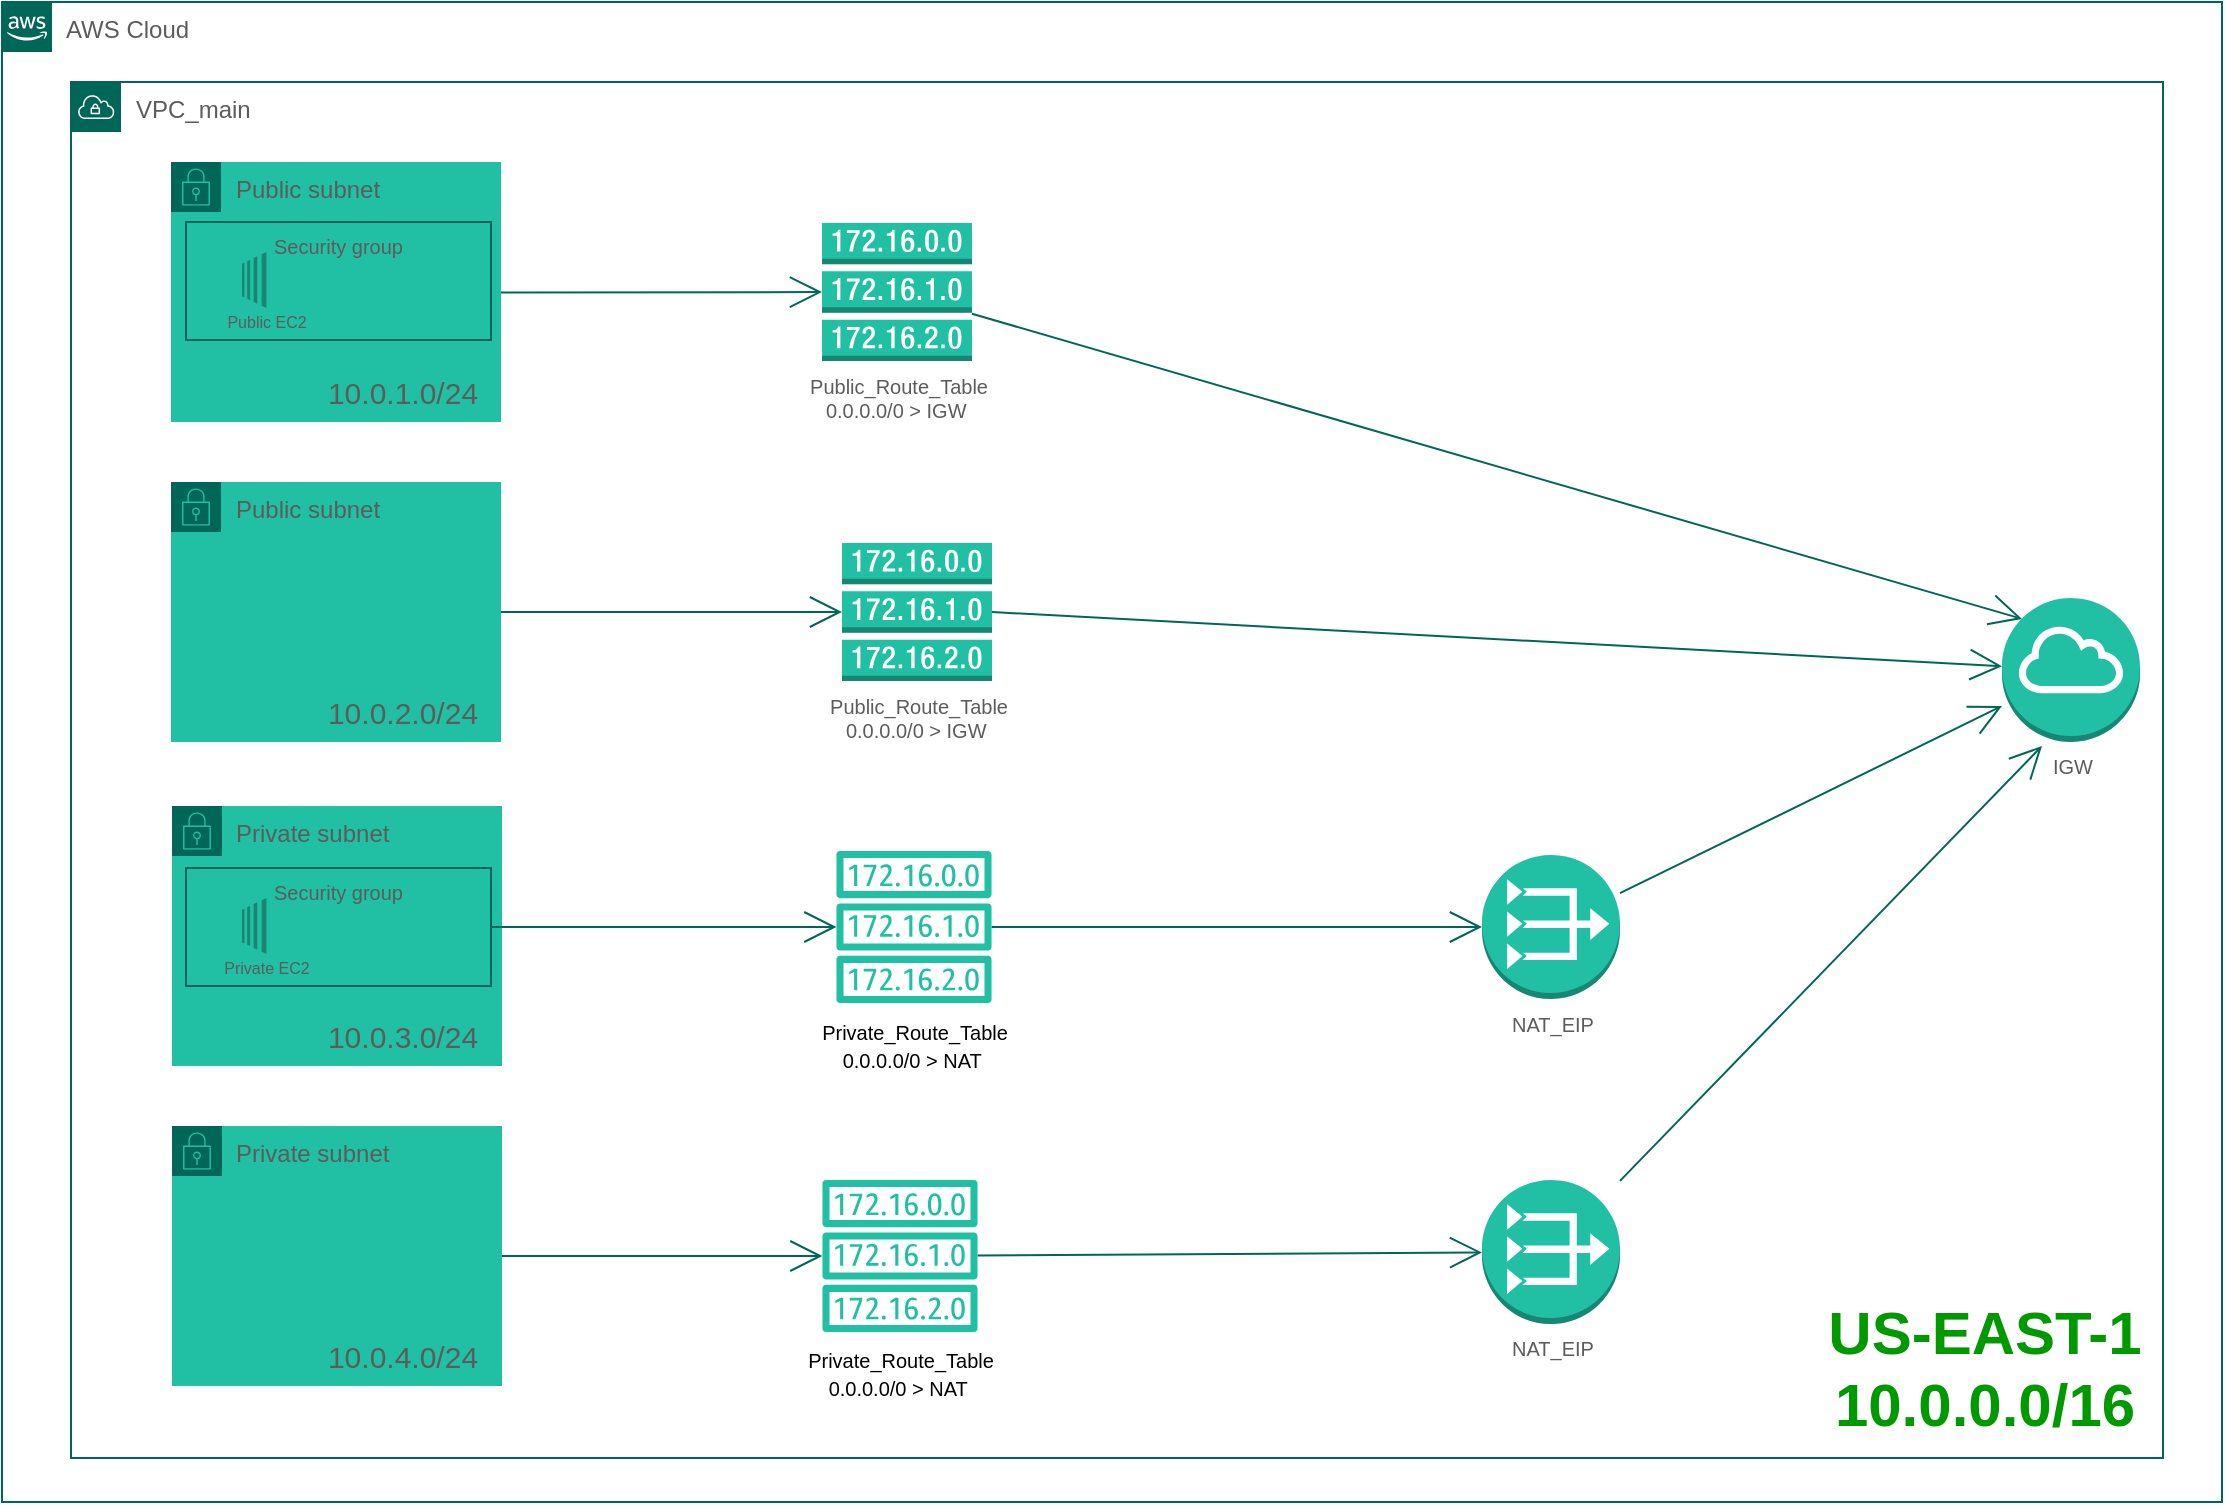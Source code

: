 <mxfile version="20.2.3" type="google"><diagram id="Ht1M8jgEwFfnCIfOTk4-" name="Page-1"><mxGraphModel grid="1" page="1" gridSize="10" guides="1" tooltips="1" connect="1" arrows="1" fold="1" pageScale="1" pageWidth="1169" pageHeight="827" math="0" shadow="0"><root><mxCell id="0"/><mxCell id="1" parent="0"/><mxCell id="UEzPUAAOIrF-is8g5C7q-74" value="AWS Cloud" style="points=[[0,0],[0.25,0],[0.5,0],[0.75,0],[1,0],[1,0.25],[1,0.5],[1,0.75],[1,1],[0.75,1],[0.5,1],[0.25,1],[0,1],[0,0.75],[0,0.5],[0,0.25]];outlineConnect=0;html=1;whiteSpace=wrap;fontSize=12;fontStyle=0;shape=mxgraph.aws4.group;grIcon=mxgraph.aws4.group_aws_cloud_alt;fillColor=none;verticalAlign=top;align=left;spacingLeft=30;dashed=0;container=1;pointerEvents=0;collapsible=0;recursiveResize=0;rounded=0;strokeColor=#006658;fontColor=#5C5C5C;" vertex="1" parent="1"><mxGeometry x="30" y="38" width="1110" height="750" as="geometry"/></mxCell><mxCell id="8PniJbXsMoucyq0xySb_-27" value="VPC_main" style="points=[[0,0],[0.25,0],[0.5,0],[0.75,0],[1,0],[1,0.25],[1,0.5],[1,0.75],[1,1],[0.75,1],[0.5,1],[0.25,1],[0,1],[0,0.75],[0,0.5],[0,0.25]];outlineConnect=0;html=1;whiteSpace=wrap;fontSize=12;fontStyle=0;container=1;pointerEvents=0;collapsible=0;recursiveResize=0;shape=mxgraph.aws4.group;grIcon=mxgraph.aws4.group_vpc;fillColor=none;verticalAlign=top;align=left;spacingLeft=30;dashed=0;rounded=0;strokeColor=#006658;fontColor=#5C5C5C;" vertex="1" parent="UEzPUAAOIrF-is8g5C7q-74"><mxGeometry x="34.5" y="40" width="1046" height="688" as="geometry"/></mxCell><mxCell id="8PniJbXsMoucyq0xySb_-30" value="&lt;font size=&quot;1&quot; color=&quot;#009900&quot;&gt;&lt;b style=&quot;font-size: 30px;&quot;&gt;US-EAST-1&lt;br&gt;10.0.0.0/16&lt;/b&gt;&lt;/font&gt;" style="text;html=1;resizable=0;autosize=1;align=center;verticalAlign=middle;points=[];fillColor=none;strokeColor=none;rounded=0;fontColor=#5C5C5C;" vertex="1" parent="8PniJbXsMoucyq0xySb_-27"><mxGeometry x="866" y="598" width="180" height="90" as="geometry"/></mxCell><mxCell id="8PniJbXsMoucyq0xySb_-112" style="rounded=0;orthogonalLoop=1;jettySize=auto;html=1;fontSize=12;fontColor=#5C5C5C;endArrow=open;startSize=14;endSize=14;strokeColor=#006658;fillColor=#21C0A5;" edge="1" parent="8PniJbXsMoucyq0xySb_-27" target="8PniJbXsMoucyq0xySb_-70"><mxGeometry relative="1" as="geometry"><mxPoint x="215" y="105.206" as="sourcePoint"/><mxPoint x="375.5" y="99.77" as="targetPoint"/></mxGeometry></mxCell><mxCell id="8PniJbXsMoucyq0xySb_-31" value="Public subnet" style="points=[[0,0],[0.25,0],[0.5,0],[0.75,0],[1,0],[1,0.25],[1,0.5],[1,0.75],[1,1],[0.75,1],[0.5,1],[0.25,1],[0,1],[0,0.75],[0,0.5],[0,0.25]];outlineConnect=0;html=1;whiteSpace=wrap;fontSize=12;fontStyle=0;container=1;pointerEvents=0;collapsible=0;recursiveResize=0;shape=mxgraph.aws4.group;grIcon=mxgraph.aws4.group_security_group;grStroke=0;verticalAlign=top;align=left;spacingLeft=30;dashed=0;rounded=0;fillColor=#21C0A5;strokeColor=#006658;fontColor=#5C5C5C;" vertex="1" parent="8PniJbXsMoucyq0xySb_-27"><mxGeometry x="50" y="40" width="165" height="130" as="geometry"/></mxCell><mxCell id="8PniJbXsMoucyq0xySb_-42" value="10.0.1.0/24" style="text;html=1;resizable=0;autosize=1;align=center;verticalAlign=middle;points=[];fillColor=none;strokeColor=none;fontSize=15;rounded=0;fontColor=#5C5C5C;" vertex="1" parent="8PniJbXsMoucyq0xySb_-31"><mxGeometry x="65" y="100" width="100" height="30" as="geometry"/></mxCell><mxCell id="8PniJbXsMoucyq0xySb_-54" value="" style="outlineConnect=0;dashed=0;verticalLabelPosition=bottom;verticalAlign=top;align=center;html=1;shape=mxgraph.aws3.ec2;fontSize=15;rounded=0;fillColor=#21C0A5;strokeColor=#006658;fontColor=#5C5C5C;" vertex="1" parent="8PniJbXsMoucyq0xySb_-31"><mxGeometry x="35.5" y="45" width="24.5" height="28" as="geometry"/></mxCell><mxCell id="8PniJbXsMoucyq0xySb_-64" value="&lt;font style=&quot;font-size: 8px;&quot;&gt;Public EC2&lt;/font&gt;" style="text;html=1;align=center;verticalAlign=middle;resizable=0;points=[];autosize=1;strokeColor=none;fillColor=none;fontSize=15;rounded=0;fontColor=#5C5C5C;" vertex="1" parent="8PniJbXsMoucyq0xySb_-31"><mxGeometry x="17.75" y="62" width="60" height="30" as="geometry"/></mxCell><mxCell id="8PniJbXsMoucyq0xySb_-76" value="Security group" style="fillColor=none;verticalAlign=top;fontStyle=0;fontSize=10;rounded=0;strokeColor=#006658;fontColor=#5C5C5C;" vertex="1" parent="8PniJbXsMoucyq0xySb_-31"><mxGeometry x="7.5" y="30" width="152.5" height="59" as="geometry"/></mxCell><mxCell id="8PniJbXsMoucyq0xySb_-32" value="Public subnet" style="points=[[0,0],[0.25,0],[0.5,0],[0.75,0],[1,0],[1,0.25],[1,0.5],[1,0.75],[1,1],[0.75,1],[0.5,1],[0.25,1],[0,1],[0,0.75],[0,0.5],[0,0.25]];outlineConnect=0;html=1;whiteSpace=wrap;fontSize=12;fontStyle=0;container=1;pointerEvents=0;collapsible=0;recursiveResize=0;shape=mxgraph.aws4.group;grIcon=mxgraph.aws4.group_security_group;grStroke=0;verticalAlign=top;align=left;spacingLeft=30;dashed=0;rounded=0;fillColor=#21C0A5;strokeColor=#006658;fontColor=#5C5C5C;" vertex="1" parent="8PniJbXsMoucyq0xySb_-27"><mxGeometry x="50" y="200" width="165" height="130" as="geometry"/></mxCell><mxCell id="8PniJbXsMoucyq0xySb_-43" value="10.0.2.0/24" style="text;html=1;resizable=0;autosize=1;align=center;verticalAlign=middle;points=[];fillColor=none;strokeColor=none;fontSize=15;rounded=0;fontColor=#5C5C5C;" vertex="1" parent="8PniJbXsMoucyq0xySb_-32"><mxGeometry x="65" y="100" width="100" height="30" as="geometry"/></mxCell><mxCell id="8PniJbXsMoucyq0xySb_-67" value="&lt;font style=&quot;font-size: 10px;&quot;&gt;IGW&lt;/font&gt;" style="outlineConnect=0;dashed=0;verticalLabelPosition=bottom;verticalAlign=top;align=center;html=1;shape=mxgraph.aws3.internet_gateway;fontSize=8;rounded=0;fillColor=#21C0A5;strokeColor=#006658;fontColor=#5C5C5C;" vertex="1" parent="8PniJbXsMoucyq0xySb_-27"><mxGeometry x="965.5" y="258" width="69" height="72" as="geometry"/></mxCell><mxCell id="8PniJbXsMoucyq0xySb_-132" style="edgeStyle=none;rounded=0;orthogonalLoop=1;jettySize=auto;html=1;fontSize=12;fontColor=#5C5C5C;endArrow=open;startSize=14;endSize=14;strokeColor=#006658;fillColor=#21C0A5;" edge="1" parent="8PniJbXsMoucyq0xySb_-27" source="8PniJbXsMoucyq0xySb_-68"><mxGeometry relative="1" as="geometry"><mxPoint x="965.5" y="312" as="targetPoint"/></mxGeometry></mxCell><mxCell id="8PniJbXsMoucyq0xySb_-68" value="NAT_EIP" style="outlineConnect=0;dashed=0;verticalLabelPosition=bottom;verticalAlign=top;align=center;html=1;shape=mxgraph.aws3.vpc_nat_gateway;fontSize=10;rounded=0;fillColor=#21C0A5;strokeColor=#006658;fontColor=#5C5C5C;" vertex="1" parent="8PniJbXsMoucyq0xySb_-27"><mxGeometry x="705.5" y="386.5" width="69" height="72" as="geometry"/></mxCell><mxCell id="8PniJbXsMoucyq0xySb_-133" style="edgeStyle=none;rounded=0;orthogonalLoop=1;jettySize=auto;html=1;fontSize=12;fontColor=#5C5C5C;endArrow=open;startSize=14;endSize=14;strokeColor=#006658;fillColor=#21C0A5;" edge="1" parent="8PniJbXsMoucyq0xySb_-27" source="8PniJbXsMoucyq0xySb_-69"><mxGeometry relative="1" as="geometry"><mxPoint x="985.5" y="332" as="targetPoint"/></mxGeometry></mxCell><mxCell id="8PniJbXsMoucyq0xySb_-69" value="NAT_EIP" style="outlineConnect=0;dashed=0;verticalLabelPosition=bottom;verticalAlign=top;align=center;html=1;shape=mxgraph.aws3.vpc_nat_gateway;fontSize=10;rounded=0;fillColor=#21C0A5;strokeColor=#006658;fontColor=#5C5C5C;" vertex="1" parent="8PniJbXsMoucyq0xySb_-27"><mxGeometry x="705.5" y="549" width="69" height="72" as="geometry"/></mxCell><mxCell id="8PniJbXsMoucyq0xySb_-126" style="edgeStyle=none;rounded=0;orthogonalLoop=1;jettySize=auto;html=1;fontSize=12;fontColor=#5C5C5C;endArrow=open;startSize=14;endSize=14;strokeColor=#006658;fillColor=#21C0A5;entryX=0.145;entryY=0.145;entryDx=0;entryDy=0;entryPerimeter=0;" edge="1" parent="8PniJbXsMoucyq0xySb_-27" source="8PniJbXsMoucyq0xySb_-70" target="8PniJbXsMoucyq0xySb_-67"><mxGeometry relative="1" as="geometry"><mxPoint x="945.5" y="282" as="targetPoint"/></mxGeometry></mxCell><mxCell id="8PniJbXsMoucyq0xySb_-70" value="Public_Route_Table&lt;br&gt;0.0.0.0/0 &amp;gt; IGW&amp;nbsp;" style="outlineConnect=0;dashed=0;verticalLabelPosition=bottom;verticalAlign=top;align=center;html=1;shape=mxgraph.aws3.route_table;fontSize=10;rounded=0;fillColor=#21C0A5;strokeColor=#006658;fontColor=#5C5C5C;" vertex="1" parent="8PniJbXsMoucyq0xySb_-27"><mxGeometry x="375.5" y="70.5" width="75" height="69" as="geometry"/></mxCell><mxCell id="8PniJbXsMoucyq0xySb_-127" style="edgeStyle=none;rounded=0;orthogonalLoop=1;jettySize=auto;html=1;exitX=1;exitY=0.5;exitDx=0;exitDy=0;exitPerimeter=0;fontSize=12;fontColor=#5C5C5C;endArrow=open;startSize=14;endSize=14;strokeColor=#006658;fillColor=#21C0A5;" edge="1" parent="8PniJbXsMoucyq0xySb_-27" source="8PniJbXsMoucyq0xySb_-72" target="8PniJbXsMoucyq0xySb_-67"><mxGeometry relative="1" as="geometry"><mxPoint x="905.5" y="294" as="targetPoint"/></mxGeometry></mxCell><mxCell id="8PniJbXsMoucyq0xySb_-72" value="Public_Route_Table&lt;br&gt;0.0.0.0/0 &amp;gt; IGW&amp;nbsp;" style="outlineConnect=0;dashed=0;verticalLabelPosition=bottom;verticalAlign=top;align=center;html=1;shape=mxgraph.aws3.route_table;fontSize=10;rounded=0;fillColor=#21C0A5;strokeColor=#006658;fontColor=#5C5C5C;" vertex="1" parent="8PniJbXsMoucyq0xySb_-27"><mxGeometry x="385.5" y="230.5" width="75" height="69" as="geometry"/></mxCell><mxCell id="8PniJbXsMoucyq0xySb_-115" value="" style="edgeStyle=none;orthogonalLoop=1;jettySize=auto;html=1;rounded=0;fontSize=12;fontColor=#5C5C5C;endArrow=open;startSize=14;endSize=14;strokeColor=#006658;fillColor=#21C0A5;entryX=0;entryY=0.5;entryDx=0;entryDy=0;entryPerimeter=0;" edge="1" parent="8PniJbXsMoucyq0xySb_-27" source="8PniJbXsMoucyq0xySb_-32" target="8PniJbXsMoucyq0xySb_-72"><mxGeometry width="80" relative="1" as="geometry"><mxPoint x="265.5" y="222" as="sourcePoint"/><mxPoint x="345.5" y="222" as="targetPoint"/><Array as="points"/></mxGeometry></mxCell><mxCell id="8PniJbXsMoucyq0xySb_-128" style="edgeStyle=none;rounded=0;orthogonalLoop=1;jettySize=auto;html=1;fontSize=12;fontColor=#5C5C5C;endArrow=open;startSize=14;endSize=14;strokeColor=#006658;fillColor=#21C0A5;" edge="1" parent="8PniJbXsMoucyq0xySb_-27" source="8PniJbXsMoucyq0xySb_-73" target="8PniJbXsMoucyq0xySb_-68"><mxGeometry relative="1" as="geometry"/></mxCell><mxCell id="8PniJbXsMoucyq0xySb_-73" value="&lt;span style=&quot;color: rgb(0, 0, 0); font-size: 10px;&quot;&gt;Private_Route_Table&lt;/span&gt;&lt;br style=&quot;color: rgb(0, 0, 0); font-size: 10px;&quot;&gt;&lt;span style=&quot;color: rgb(0, 0, 0); font-size: 10px;&quot;&gt;0.0.0.0/0 &amp;gt; NAT&amp;nbsp;&lt;/span&gt;" style="outlineConnect=0;strokeColor=none;dashed=0;verticalLabelPosition=bottom;verticalAlign=top;align=center;html=1;fontSize=12;fontStyle=0;aspect=fixed;pointerEvents=1;shape=mxgraph.aws4.route_table;rounded=0;fillColor=#21C0A5;fontColor=#5C5C5C;" vertex="1" parent="8PniJbXsMoucyq0xySb_-27"><mxGeometry x="382.5" y="384.5" width="78" height="76" as="geometry"/></mxCell><mxCell id="8PniJbXsMoucyq0xySb_-129" style="edgeStyle=none;rounded=0;orthogonalLoop=1;jettySize=auto;html=1;fontSize=12;fontColor=#5C5C5C;endArrow=open;startSize=14;endSize=14;strokeColor=#006658;fillColor=#21C0A5;" edge="1" parent="8PniJbXsMoucyq0xySb_-27" source="8PniJbXsMoucyq0xySb_-74" target="8PniJbXsMoucyq0xySb_-69"><mxGeometry relative="1" as="geometry"/></mxCell><mxCell id="8PniJbXsMoucyq0xySb_-74" value="&lt;span style=&quot;color: rgb(0, 0, 0); font-size: 10px;&quot;&gt;Private_Route_Table&lt;/span&gt;&lt;br style=&quot;color: rgb(0, 0, 0); font-size: 10px;&quot;&gt;&lt;span style=&quot;color: rgb(0, 0, 0); font-size: 10px;&quot;&gt;0.0.0.0/0 &amp;gt; NAT&amp;nbsp;&lt;/span&gt;" style="outlineConnect=0;strokeColor=none;dashed=0;verticalLabelPosition=bottom;verticalAlign=top;align=center;html=1;fontSize=12;fontStyle=0;aspect=fixed;pointerEvents=1;shape=mxgraph.aws4.route_table;rounded=0;fillColor=#21C0A5;fontColor=#5C5C5C;" vertex="1" parent="8PniJbXsMoucyq0xySb_-27"><mxGeometry x="375.5" y="549" width="78" height="76" as="geometry"/></mxCell><mxCell id="8PniJbXsMoucyq0xySb_-50" value="Private subnet" style="points=[[0,0],[0.25,0],[0.5,0],[0.75,0],[1,0],[1,0.25],[1,0.5],[1,0.75],[1,1],[0.75,1],[0.5,1],[0.25,1],[0,1],[0,0.75],[0,0.5],[0,0.25]];outlineConnect=0;html=1;whiteSpace=wrap;fontSize=12;fontStyle=0;container=1;pointerEvents=0;collapsible=0;recursiveResize=0;shape=mxgraph.aws4.group;grIcon=mxgraph.aws4.group_security_group;grStroke=0;verticalAlign=top;align=left;spacingLeft=30;dashed=0;rounded=0;fillColor=#21C0A5;strokeColor=#006658;fontColor=#5C5C5C;" vertex="1" parent="1"><mxGeometry x="115" y="440" width="165" height="130" as="geometry"/></mxCell><mxCell id="8PniJbXsMoucyq0xySb_-65" value="&lt;font style=&quot;font-size: 8px;&quot;&gt;Private EC2&lt;/font&gt;" style="text;html=1;align=center;verticalAlign=middle;resizable=0;points=[];autosize=1;strokeColor=none;fillColor=none;fontSize=15;rounded=0;fontColor=#5C5C5C;" vertex="1" parent="8PniJbXsMoucyq0xySb_-50"><mxGeometry x="12.25" y="63" width="70" height="30" as="geometry"/></mxCell><mxCell id="8PniJbXsMoucyq0xySb_-51" value="Private subnet" style="points=[[0,0],[0.25,0],[0.5,0],[0.75,0],[1,0],[1,0.25],[1,0.5],[1,0.75],[1,1],[0.75,1],[0.5,1],[0.25,1],[0,1],[0,0.75],[0,0.5],[0,0.25]];outlineConnect=0;html=1;whiteSpace=wrap;fontSize=12;fontStyle=0;container=1;pointerEvents=0;collapsible=0;recursiveResize=0;shape=mxgraph.aws4.group;grIcon=mxgraph.aws4.group_security_group;grStroke=0;verticalAlign=top;align=left;spacingLeft=30;dashed=0;rounded=0;fillColor=#21C0A5;strokeColor=#006658;fontColor=#5C5C5C;" vertex="1" parent="1"><mxGeometry x="115" y="600" width="165" height="130" as="geometry"/></mxCell><mxCell id="8PniJbXsMoucyq0xySb_-52" value="10.0.3.0/24" style="text;html=1;align=center;verticalAlign=middle;resizable=0;points=[];autosize=1;strokeColor=none;fillColor=none;fontSize=15;rounded=0;fontColor=#5C5C5C;" vertex="1" parent="1"><mxGeometry x="180" y="540" width="100" height="30" as="geometry"/></mxCell><mxCell id="8PniJbXsMoucyq0xySb_-53" value="10.0.4.0/24" style="text;html=1;align=center;verticalAlign=middle;resizable=0;points=[];autosize=1;strokeColor=none;fillColor=none;fontSize=15;rounded=0;fontColor=#5C5C5C;" vertex="1" parent="1"><mxGeometry x="180" y="700" width="100" height="30" as="geometry"/></mxCell><mxCell id="8PniJbXsMoucyq0xySb_-63" value="" style="outlineConnect=0;dashed=0;verticalLabelPosition=bottom;verticalAlign=top;align=center;html=1;shape=mxgraph.aws3.ec2;fontSize=15;rounded=0;fillColor=#21C0A5;strokeColor=#006658;fontColor=#5C5C5C;" vertex="1" parent="1"><mxGeometry x="150" y="486" width="24.5" height="28" as="geometry"/></mxCell><mxCell id="8PniJbXsMoucyq0xySb_-113" style="edgeStyle=none;rounded=0;orthogonalLoop=1;jettySize=auto;html=1;fontSize=12;fontColor=#5C5C5C;endArrow=open;startSize=14;endSize=14;strokeColor=#006658;fillColor=#21C0A5;" edge="1" parent="1" source="8PniJbXsMoucyq0xySb_-77" target="8PniJbXsMoucyq0xySb_-73"><mxGeometry relative="1" as="geometry"/></mxCell><mxCell id="8PniJbXsMoucyq0xySb_-77" value="Security group" style="fillColor=none;verticalAlign=top;fontStyle=0;fontSize=10;rounded=0;strokeColor=#006658;fontColor=#5C5C5C;" vertex="1" parent="1"><mxGeometry x="122" y="471" width="152.5" height="59" as="geometry"/></mxCell><mxCell id="8PniJbXsMoucyq0xySb_-114" value="" style="edgeStyle=none;orthogonalLoop=1;jettySize=auto;html=1;rounded=0;fontSize=12;fontColor=#5C5C5C;endArrow=open;startSize=14;endSize=14;strokeColor=#006658;fillColor=#21C0A5;exitX=1;exitY=0.5;exitDx=0;exitDy=0;" edge="1" parent="1" source="8PniJbXsMoucyq0xySb_-51" target="8PniJbXsMoucyq0xySb_-74"><mxGeometry width="80" relative="1" as="geometry"><mxPoint x="330" y="600" as="sourcePoint"/><mxPoint x="410" y="600" as="targetPoint"/><Array as="points"/></mxGeometry></mxCell></root></mxGraphModel></diagram></mxfile>